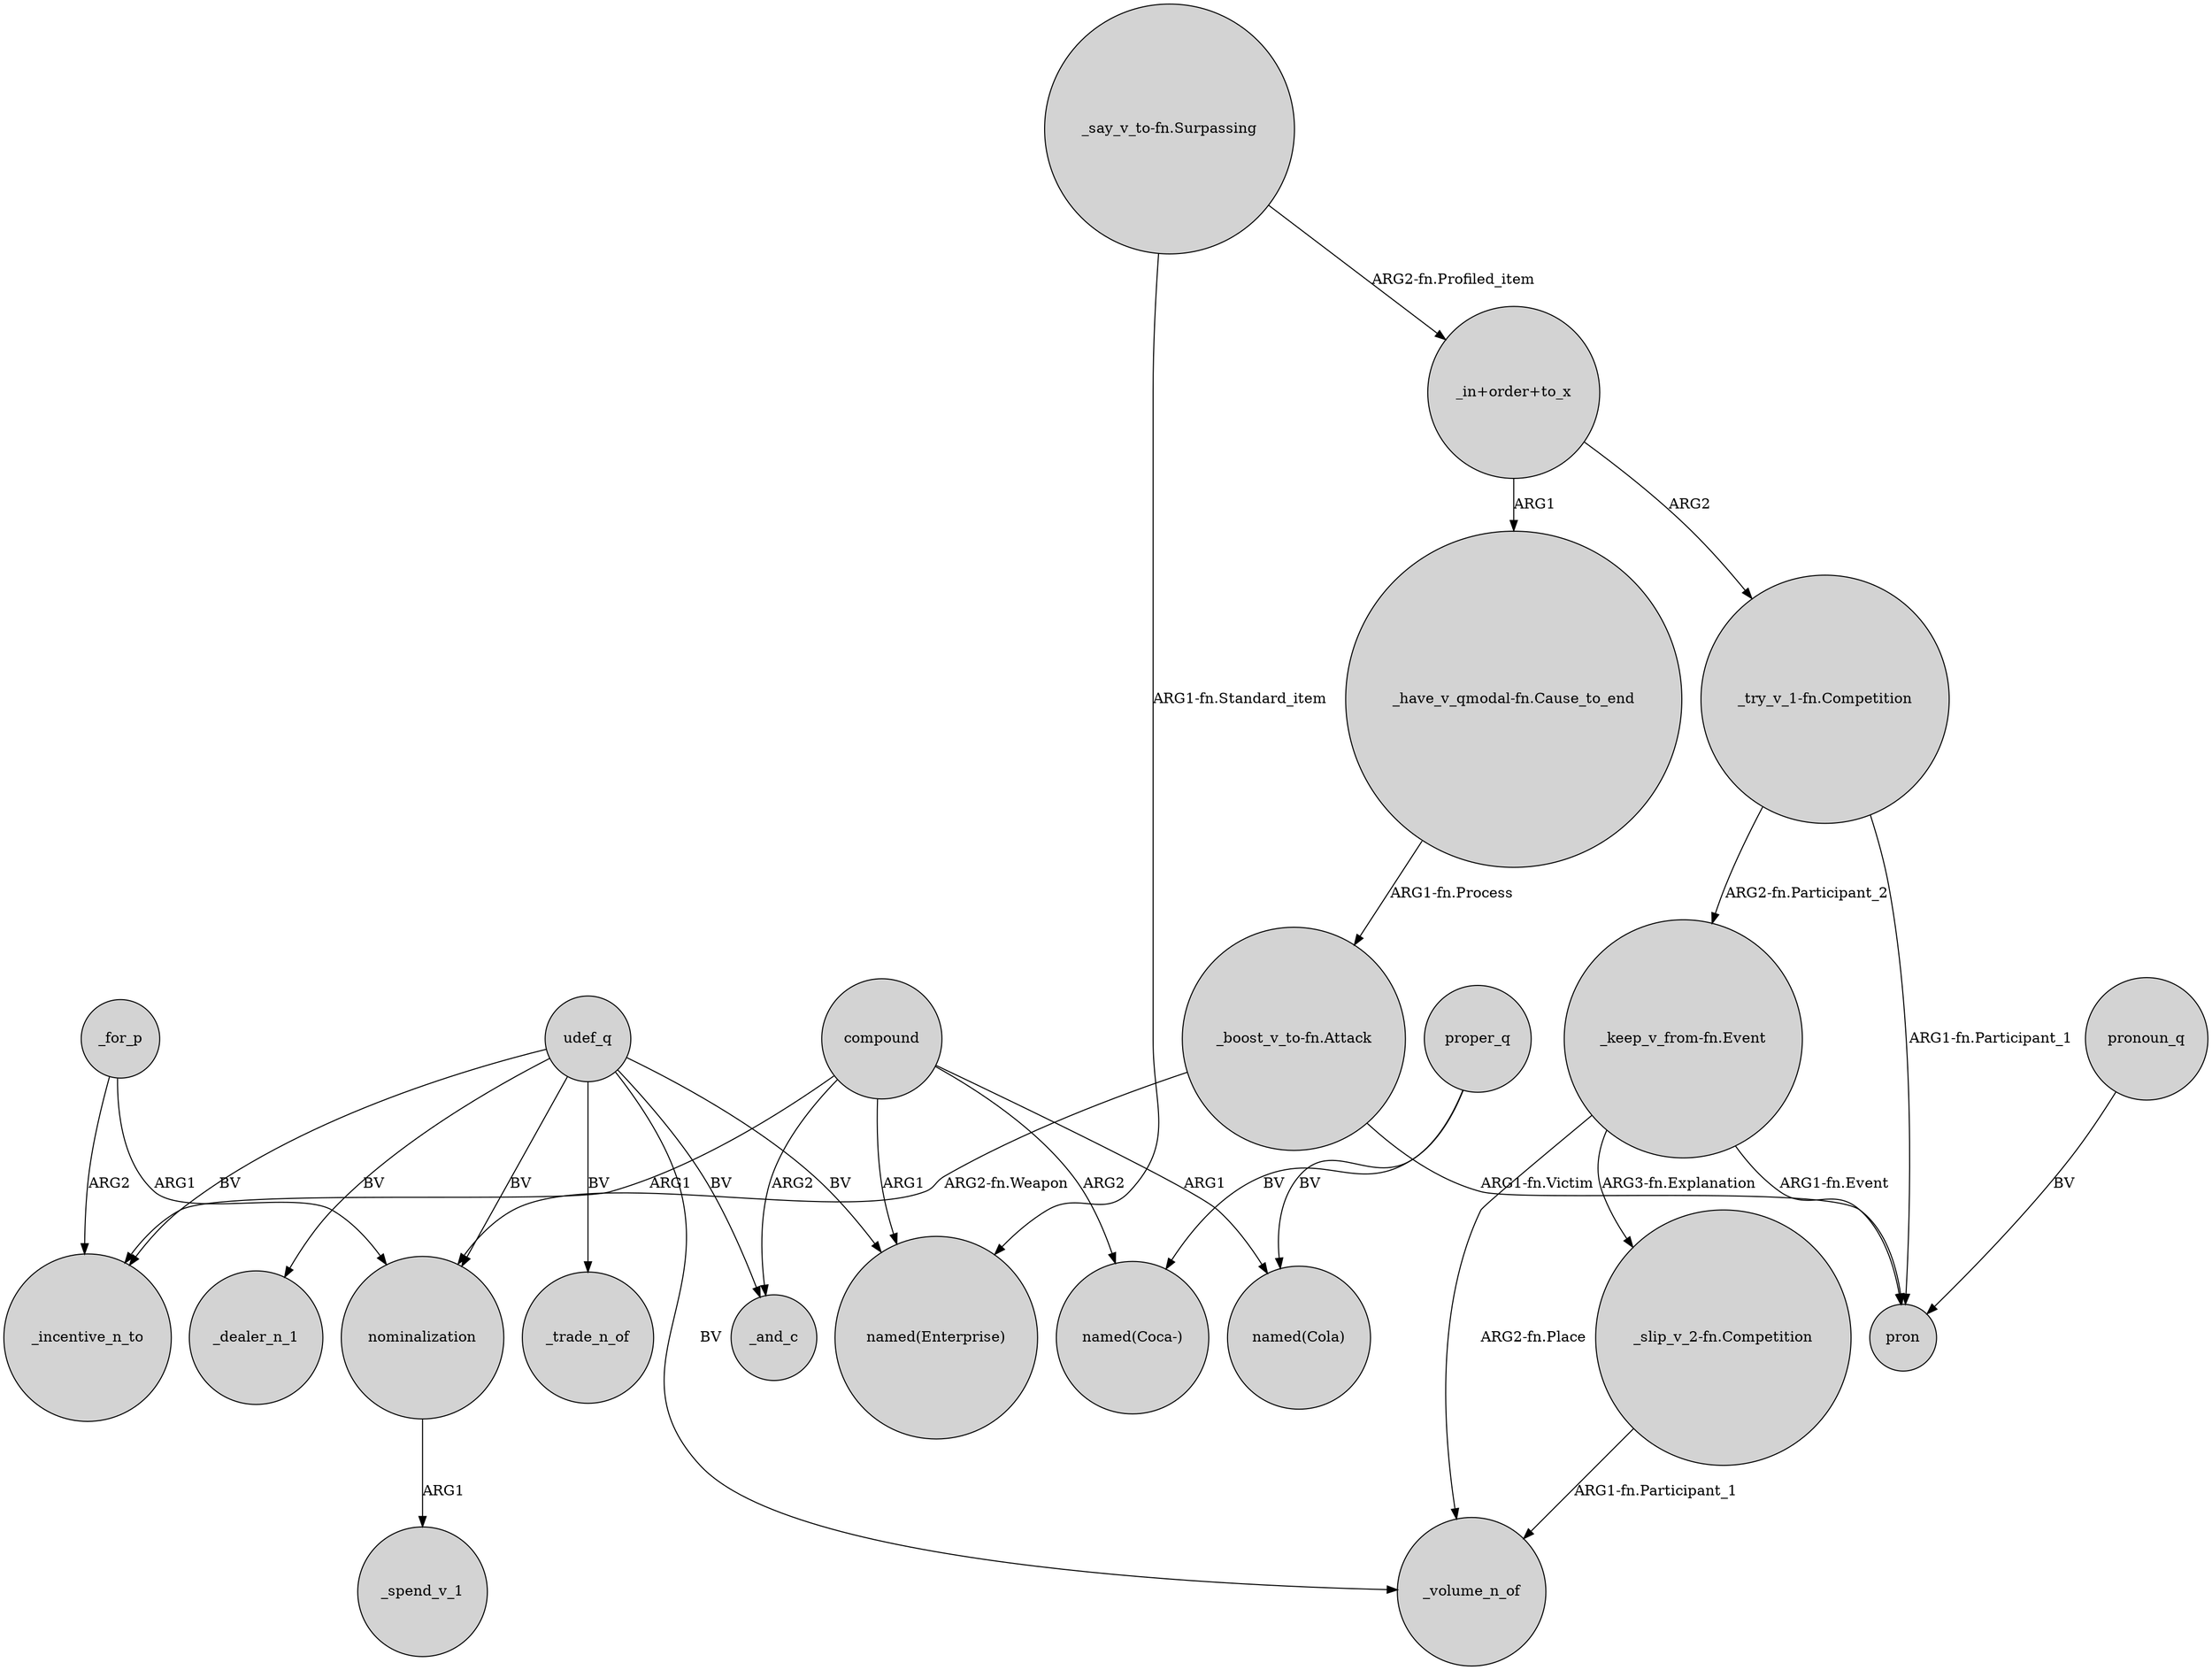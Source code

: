 digraph {
	node [shape=circle style=filled]
	udef_q -> _incentive_n_to [label=BV]
	"_slip_v_2-fn.Competition" -> _volume_n_of [label="ARG1-fn.Participant_1"]
	compound -> "named(Enterprise)" [label=ARG1]
	"_keep_v_from-fn.Event" -> pron [label="ARG1-fn.Event"]
	"_in+order+to_x" -> "_try_v_1-fn.Competition" [label=ARG2]
	"_try_v_1-fn.Competition" -> pron [label="ARG1-fn.Participant_1"]
	udef_q -> nominalization [label=BV]
	udef_q -> _and_c [label=BV]
	"_boost_v_to-fn.Attack" -> nominalization [label="ARG2-fn.Weapon"]
	udef_q -> _volume_n_of [label=BV]
	compound -> _and_c [label=ARG2]
	nominalization -> _spend_v_1 [label=ARG1]
	pronoun_q -> pron [label=BV]
	"_keep_v_from-fn.Event" -> "_slip_v_2-fn.Competition" [label="ARG3-fn.Explanation"]
	compound -> "named(Cola)" [label=ARG1]
	compound -> "named(Coca-)" [label=ARG2]
	"_in+order+to_x" -> "_have_v_qmodal-fn.Cause_to_end" [label=ARG1]
	compound -> _incentive_n_to [label=ARG1]
	"_try_v_1-fn.Competition" -> "_keep_v_from-fn.Event" [label="ARG2-fn.Participant_2"]
	"_have_v_qmodal-fn.Cause_to_end" -> "_boost_v_to-fn.Attack" [label="ARG1-fn.Process"]
	udef_q -> _dealer_n_1 [label=BV]
	proper_q -> "named(Cola)" [label=BV]
	udef_q -> _trade_n_of [label=BV]
	_for_p -> nominalization [label=ARG1]
	"_keep_v_from-fn.Event" -> _volume_n_of [label="ARG2-fn.Place"]
	udef_q -> "named(Enterprise)" [label=BV]
	_for_p -> _incentive_n_to [label=ARG2]
	"_boost_v_to-fn.Attack" -> pron [label="ARG1-fn.Victim"]
	"_say_v_to-fn.Surpassing" -> "_in+order+to_x" [label="ARG2-fn.Profiled_item"]
	"_say_v_to-fn.Surpassing" -> "named(Enterprise)" [label="ARG1-fn.Standard_item"]
	proper_q -> "named(Coca-)" [label=BV]
}
